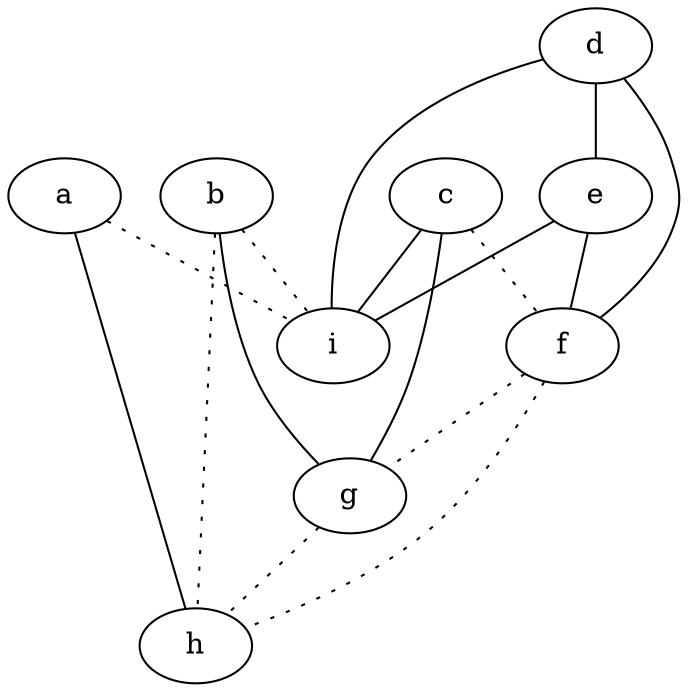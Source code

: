 graph {
a -- h;
a -- i [style=dotted];
b -- g;
b -- h [style=dotted];
b -- i [style=dotted];
c -- f [style=dotted];
c -- g;
c -- i;
d -- e;
d -- f;
d -- i;
e -- f;
e -- i;
f -- g [style=dotted];
f -- h [style=dotted];
g -- h [style=dotted];
}
